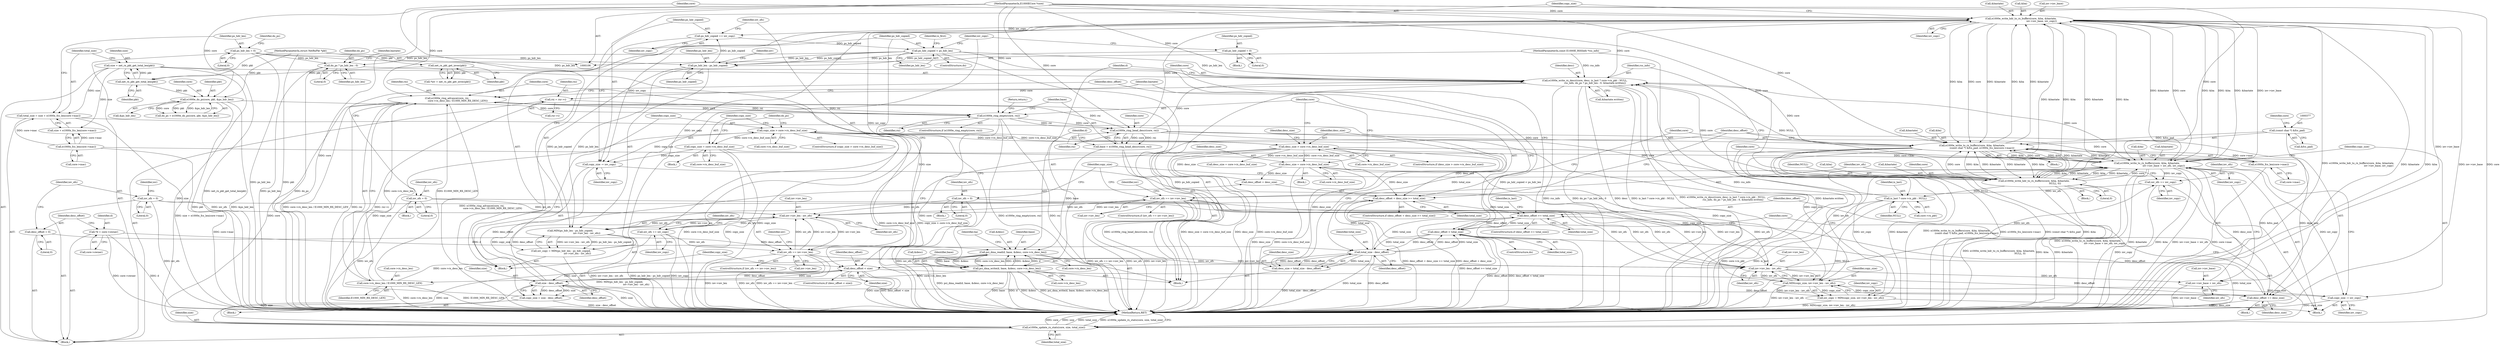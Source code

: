 digraph "0_qemu_4154c7e03fa55b4cf52509a83d50d6c09d743b77_0@API" {
"1000274" [label="(Call,e1000e_write_hdr_to_rx_buffers(core, &ba, &bastate,\n                                                      iov->iov_base, iov_copy))"];
"1000210" [label="(Call,e1000e_ring_head_descr(core, rxi))"];
"1000203" [label="(Call,e1000e_ring_empty(core, rxi))"];
"1000156" [label="(Call,e1000e_do_ps(core, pkt, &ps_hdr_len))"];
"1000107" [label="(MethodParameterIn,E1000ECore *core)"];
"1000137" [label="(Call,net_rx_pkt_get_total_len(pkt))"];
"1000132" [label="(Call,net_rx_pkt_get_iovec(pkt))"];
"1000108" [label="(MethodParameterIn,struct NetRxPkt *pkt)"];
"1000424" [label="(Call,e1000e_ring_advance(core, rxi,\n                            core->rx_desc_len / E1000_MIN_RX_DESC_LEN))"];
"1000398" [label="(Call,e1000e_write_rx_descr(core, desc, is_last ? core->rx_pkt : NULL,\n                           rss_info, do_ps ? ps_hdr_len : 0, &bastate.written))"];
"1000333" [label="(Call,e1000e_write_to_rx_buffers(core, &ba, &bastate,\n                                            iov->iov_base + iov_ofs, iov_copy))"];
"1000313" [label="(Call,e1000e_write_hdr_to_rx_buffers(core, &ba, &bastate,\n                                                       NULL, 0))"];
"1000274" [label="(Call,e1000e_write_hdr_to_rx_buffers(core, &ba, &bastate,\n                                                      iov->iov_base, iov_copy))"];
"1000370" [label="(Call,e1000e_write_to_rx_buffers(core, &ba, &bastate,\n                          (const char *) &fcs_pad, e1000x_fcs_len(core->mac)))"];
"1000376" [label="(Call,(const char *) &fcs_pad)"];
"1000380" [label="(Call,e1000x_fcs_len(core->mac))"];
"1000144" [label="(Call,e1000x_fcs_len(core->mac))"];
"1000263" [label="(Call,iov_copy = MIN(ps_hdr_len - ps_hdr_copied,\n                                           iov->iov_len - iov_ofs))"];
"1000265" [label="(Call,MIN(ps_hdr_len - ps_hdr_copied,\n                                           iov->iov_len - iov_ofs))"];
"1000266" [label="(Call,ps_hdr_len - ps_hdr_copied)"];
"1000150" [label="(Call,ps_hdr_len = 0)"];
"1000305" [label="(Call,ps_hdr_copied < ps_hdr_len)"];
"1000287" [label="(Call,ps_hdr_copied += iov_copy)"];
"1000258" [label="(Call,ps_hdr_copied = 0)"];
"1000269" [label="(Call,iov->iov_len - iov_ofs)"];
"1000294" [label="(Call,iov_ofs == iov->iov_len)"];
"1000290" [label="(Call,iov_ofs += iov_copy)"];
"1000352" [label="(Call,iov_ofs == iov->iov_len)"];
"1000348" [label="(Call,iov_ofs += iov_copy)"];
"1000328" [label="(Call,iov->iov_len - iov_ofs)"];
"1000360" [label="(Call,iov_ofs = 0)"];
"1000302" [label="(Call,iov_ofs = 0)"];
"1000126" [label="(Call,iov_ofs = 0)"];
"1000324" [label="(Call,iov_copy = MIN(copy_size, iov->iov_len - iov_ofs))"];
"1000326" [label="(Call,MIN(copy_size, iov->iov_len - iov_ofs))"];
"1000284" [label="(Call,copy_size -= iov_copy)"];
"1000240" [label="(Call,copy_size > core->rx_desc_buf_size)"];
"1000234" [label="(Call,copy_size = size - desc_offset)"];
"1000236" [label="(Call,size - desc_offset)"];
"1000227" [label="(Call,desc_offset < size)"];
"1000182" [label="(Call,total_size - desc_offset)"];
"1000140" [label="(Call,total_size = size + e1000x_fcs_len(core->mac))"];
"1000135" [label="(Call,size = net_rx_pkt_get_total_len(pkt))"];
"1000432" [label="(Call,desc_offset < total_size)"];
"1000388" [label="(Call,desc_offset >= total_size)"];
"1000384" [label="(Call,desc_offset += desc_size)"];
"1000186" [label="(Call,desc_size > core->rx_desc_buf_size)"];
"1000180" [label="(Call,desc_size = total_size - desc_offset)"];
"1000197" [label="(Call,desc_size = core->rx_desc_buf_size)"];
"1000364" [label="(Call,desc_offset + desc_size >= total_size)"];
"1000122" [label="(Call,desc_offset = 0)"];
"1000246" [label="(Call,copy_size = core->rx_desc_buf_size)"];
"1000345" [label="(Call,copy_size -= iov_copy)"];
"1000110" [label="(MethodParameterIn,const E1000E_RSSInfo *rss_info)"];
"1000427" [label="(Call,core->rx_desc_len / E1000_MIN_RX_DESC_LEN)"];
"1000416" [label="(Call,pci_dma_write(d, base, &desc, core->rx_desc_len))"];
"1000213" [label="(Call,pci_dma_read(d, base, &desc, core->rx_desc_len))"];
"1000113" [label="(Call,*d = core->owner)"];
"1000208" [label="(Call,base = e1000e_ring_head_descr(core, rxi))"];
"1000165" [label="(Call,rxi = rxr->i)"];
"1000401" [label="(Call,is_last ? core->rx_pkt : NULL)"];
"1000435" [label="(Call,e1000e_update_rx_stats(core, size, total_size))"];
"1000408" [label="(Call,do_ps ? ps_hdr_len : 0)"];
"1000339" [label="(Call,iov->iov_base + iov_ofs)"];
"1000334" [label="(Identifier,core)"];
"1000389" [label="(Identifier,desc_offset)"];
"1000264" [label="(Identifier,iov_copy)"];
"1000211" [label="(Identifier,core)"];
"1000246" [label="(Call,copy_size = core->rx_desc_buf_size)"];
"1000293" [label="(ControlStructure,if (iov_ofs == iov->iov_len))"];
"1000202" [label="(ControlStructure,if (e1000e_ring_empty(core, rxi)))"];
"1000339" [label="(Call,iov->iov_base + iov_ofs)"];
"1000436" [label="(Identifier,core)"];
"1000325" [label="(Identifier,iov_copy)"];
"1000216" [label="(Call,&desc)"];
"1000208" [label="(Call,base = e1000e_ring_head_descr(core, rxi))"];
"1000418" [label="(Identifier,base)"];
"1000333" [label="(Call,e1000e_write_to_rx_buffers(core, &ba, &bastate,\n                                            iov->iov_base + iov_ofs, iov_copy))"];
"1000132" [label="(Call,net_rx_pkt_get_iovec(pkt))"];
"1000402" [label="(Identifier,is_last)"];
"1000167" [label="(Call,rxr->i)"];
"1000263" [label="(Call,iov_copy = MIN(ps_hdr_len - ps_hdr_copied,\n                                           iov->iov_len - iov_ofs))"];
"1000431" [label="(Identifier,E1000_MIN_RX_DESC_LEN)"];
"1000324" [label="(Call,iov_copy = MIN(copy_size, iov->iov_len - iov_ofs))"];
"1000435" [label="(Call,e1000e_update_rx_stats(core, size, total_size))"];
"1000210" [label="(Call,e1000e_ring_head_descr(core, rxi))"];
"1000427" [label="(Call,core->rx_desc_len / E1000_MIN_RX_DESC_LEN)"];
"1000155" [label="(Identifier,do_ps)"];
"1000296" [label="(Call,iov->iov_len)"];
"1000371" [label="(Identifier,core)"];
"1000289" [label="(Identifier,iov_copy)"];
"1000270" [label="(Call,iov->iov_len)"];
"1000346" [label="(Identifier,copy_size)"];
"1000126" [label="(Call,iov_ofs = 0)"];
"1000390" [label="(Identifier,total_size)"];
"1000315" [label="(Call,&ba)"];
"1000378" [label="(Call,&fcs_pad)"];
"1000302" [label="(Call,iov_ofs = 0)"];
"1000284" [label="(Call,copy_size -= iov_copy)"];
"1000128" [label="(Literal,0)"];
"1000209" [label="(Identifier,base)"];
"1000124" [label="(Literal,0)"];
"1000332" [label="(Identifier,iov_ofs)"];
"1000107" [label="(MethodParameterIn,E1000ECore *core)"];
"1000138" [label="(Identifier,pkt)"];
"1000285" [label="(Identifier,copy_size)"];
"1000225" [label="(Block,)"];
"1000361" [label="(Identifier,iov_ofs)"];
"1000343" [label="(Identifier,iov_ofs)"];
"1000154" [label="(Call,do_ps = e1000e_do_ps(core, pkt, &ps_hdr_len))"];
"1000290" [label="(Call,iov_ofs += iov_copy)"];
"1000151" [label="(Identifier,ps_hdr_len)"];
"1000357" [label="(Block,)"];
"1000306" [label="(Identifier,ps_hdr_copied)"];
"1000388" [label="(Call,desc_offset >= total_size)"];
"1000193" [label="(Identifier,desc_size)"];
"1000142" [label="(Call,size + e1000x_fcs_len(core->mac))"];
"1000322" [label="(Identifier,copy_size)"];
"1000369" [label="(Block,)"];
"1000269" [label="(Call,iov->iov_len - iov_ofs)"];
"1000291" [label="(Identifier,iov_ofs)"];
"1000317" [label="(Call,&bastate)"];
"1000381" [label="(Call,core->mac)"];
"1000294" [label="(Call,iov_ofs == iov->iov_len)"];
"1000374" [label="(Call,&bastate)"];
"1000432" [label="(Call,desc_offset < total_size)"];
"1000235" [label="(Identifier,copy_size)"];
"1000387" [label="(ControlStructure,if (desc_offset >= total_size))"];
"1000368" [label="(Identifier,total_size)"];
"1000212" [label="(Identifier,rxi)"];
"1000345" [label="(Call,copy_size -= iov_copy)"];
"1000283" [label="(Identifier,iov_copy)"];
"1000398" [label="(Call,e1000e_write_rx_descr(core, desc, is_last ? core->rx_pkt : NULL,\n                           rss_info, do_ps ? ps_hdr_len : 0, &bastate.written))"];
"1000288" [label="(Identifier,ps_hdr_copied)"];
"1000401" [label="(Call,is_last ? core->rx_pkt : NULL)"];
"1000312" [label="(Block,)"];
"1000115" [label="(Call,core->owner)"];
"1000276" [label="(Call,&ba)"];
"1000226" [label="(ControlStructure,if (desc_offset < size))"];
"1000280" [label="(Call,iov->iov_base)"];
"1000186" [label="(Call,desc_size > core->rx_desc_buf_size)"];
"1000110" [label="(MethodParameterIn,const E1000E_RSSInfo *rss_info)"];
"1000352" [label="(Call,iov_ofs == iov->iov_len)"];
"1000287" [label="(Call,ps_hdr_copied += iov_copy)"];
"1000301" [label="(Identifier,iov)"];
"1000382" [label="(Identifier,core)"];
"1000370" [label="(Call,e1000e_write_to_rx_buffers(core, &ba, &bastate,\n                          (const char *) &fcs_pad, e1000x_fcs_len(core->mac)))"];
"1000354" [label="(Call,iov->iov_len)"];
"1000123" [label="(Identifier,desc_offset)"];
"1000136" [label="(Identifier,size)"];
"1000299" [label="(Block,)"];
"1000248" [label="(Call,core->rx_desc_buf_size)"];
"1000166" [label="(Identifier,rxi)"];
"1000133" [label="(Identifier,pkt)"];
"1000376" [label="(Call,(const char *) &fcs_pad)"];
"1000184" [label="(Identifier,desc_offset)"];
"1000428" [label="(Call,core->rx_desc_len)"];
"1000275" [label="(Identifier,core)"];
"1000259" [label="(Identifier,ps_hdr_copied)"];
"1000416" [label="(Call,pci_dma_write(d, base, &desc, core->rx_desc_len))"];
"1000205" [label="(Identifier,rxi)"];
"1000351" [label="(ControlStructure,if (iov_ofs == iov->iov_len))"];
"1000197" [label="(Call,desc_size = core->rx_desc_buf_size)"];
"1000108" [label="(MethodParameterIn,struct NetRxPkt *pkt)"];
"1000305" [label="(Call,ps_hdr_copied < ps_hdr_len)"];
"1000439" [label="(MethodReturn,RET)"];
"1000353" [label="(Identifier,iov_ofs)"];
"1000214" [label="(Identifier,d)"];
"1000335" [label="(Call,&ba)"];
"1000385" [label="(Identifier,desc_offset)"];
"1000314" [label="(Identifier,core)"];
"1000350" [label="(Identifier,iov_copy)"];
"1000274" [label="(Call,e1000e_write_hdr_to_rx_buffers(core, &ba, &bastate,\n                                                      iov->iov_base, iov_copy))"];
"1000267" [label="(Identifier,ps_hdr_len)"];
"1000130" [label="(Call,*iov = net_rx_pkt_get_iovec(pkt))"];
"1000183" [label="(Identifier,total_size)"];
"1000271" [label="(Identifier,iov)"];
"1000158" [label="(Identifier,pkt)"];
"1000426" [label="(Identifier,rxi)"];
"1000111" [label="(Block,)"];
"1000113" [label="(Call,*d = core->owner)"];
"1000165" [label="(Call,rxi = rxr->i)"];
"1000323" [label="(Block,)"];
"1000295" [label="(Identifier,iov_ofs)"];
"1000286" [label="(Identifier,iov_copy)"];
"1000320" [label="(Literal,0)"];
"1000412" [label="(Call,&bastate.written)"];
"1000307" [label="(Identifier,ps_hdr_len)"];
"1000159" [label="(Call,&ps_hdr_len)"];
"1000419" [label="(Call,&desc)"];
"1000266" [label="(Call,ps_hdr_len - ps_hdr_copied)"];
"1000328" [label="(Call,iov->iov_len - iov_ofs)"];
"1000156" [label="(Call,e1000e_do_ps(core, pkt, &ps_hdr_len))"];
"1000363" [label="(ControlStructure,if (desc_offset + desc_size >= total_size))"];
"1000273" [label="(Identifier,iov_ofs)"];
"1000171" [label="(Block,)"];
"1000326" [label="(Call,MIN(copy_size, iov->iov_len - iov_ofs))"];
"1000122" [label="(Call,desc_offset = 0)"];
"1000434" [label="(Identifier,total_size)"];
"1000144" [label="(Call,e1000x_fcs_len(core->mac))"];
"1000380" [label="(Call,e1000x_fcs_len(core->mac))"];
"1000247" [label="(Identifier,copy_size)"];
"1000313" [label="(Call,e1000e_write_hdr_to_rx_buffers(core, &ba, &bastate,\n                                                       NULL, 0))"];
"1000303" [label="(Identifier,iov_ofs)"];
"1000240" [label="(Call,copy_size > core->rx_desc_buf_size)"];
"1000260" [label="(Literal,0)"];
"1000292" [label="(Identifier,iov_copy)"];
"1000237" [label="(Identifier,size)"];
"1000141" [label="(Identifier,total_size)"];
"1000414" [label="(Identifier,bastate)"];
"1000150" [label="(Call,ps_hdr_len = 0)"];
"1000242" [label="(Call,core->rx_desc_buf_size)"];
"1000252" [label="(Identifier,do_ps)"];
"1000384" [label="(Call,desc_offset += desc_size)"];
"1000215" [label="(Identifier,base)"];
"1000340" [label="(Call,iov->iov_base)"];
"1000187" [label="(Identifier,desc_size)"];
"1000417" [label="(Identifier,d)"];
"1000227" [label="(Call,desc_offset < size)"];
"1000344" [label="(Identifier,iov_copy)"];
"1000191" [label="(Block,)"];
"1000372" [label="(Call,&ba)"];
"1000319" [label="(Identifier,NULL)"];
"1000152" [label="(Literal,0)"];
"1000425" [label="(Identifier,core)"];
"1000327" [label="(Identifier,copy_size)"];
"1000393" [label="(Identifier,is_last)"];
"1000348" [label="(Call,iov_ofs += iov_copy)"];
"1000204" [label="(Identifier,core)"];
"1000127" [label="(Identifier,iov_ofs)"];
"1000360" [label="(Call,iov_ofs = 0)"];
"1000239" [label="(ControlStructure,if (copy_size > core->rx_desc_buf_size))"];
"1000137" [label="(Call,net_rx_pkt_get_total_len(pkt))"];
"1000409" [label="(Identifier,do_ps)"];
"1000140" [label="(Call,total_size = size + e1000x_fcs_len(core->mac))"];
"1000347" [label="(Identifier,iov_copy)"];
"1000145" [label="(Call,core->mac)"];
"1000362" [label="(Literal,0)"];
"1000424" [label="(Call,e1000e_ring_advance(core, rxi,\n                            core->rx_desc_len / E1000_MIN_RX_DESC_LEN))"];
"1000403" [label="(Call,core->rx_pkt)"];
"1000199" [label="(Call,core->rx_desc_buf_size)"];
"1000218" [label="(Call,core->rx_desc_len)"];
"1000386" [label="(Identifier,desc_size)"];
"1000406" [label="(Identifier,NULL)"];
"1000213" [label="(Call,pci_dma_read(d, base, &desc, core->rx_desc_len))"];
"1000170" [label="(ControlStructure,do)"];
"1000175" [label="(Identifier,bastate)"];
"1000359" [label="(Identifier,iov)"];
"1000438" [label="(Identifier,total_size)"];
"1000207" [label="(Return,return;)"];
"1000265" [label="(Call,MIN(ps_hdr_len - ps_hdr_copied,\n                                           iov->iov_len - iov_ofs))"];
"1000114" [label="(Identifier,d)"];
"1000245" [label="(Block,)"];
"1000268" [label="(Identifier,ps_hdr_copied)"];
"1000349" [label="(Identifier,iov_ofs)"];
"1000408" [label="(Call,do_ps ? ps_hdr_len : 0)"];
"1000400" [label="(Identifier,desc)"];
"1000203" [label="(Call,e1000e_ring_empty(core, rxi))"];
"1000437" [label="(Identifier,size)"];
"1000258" [label="(Call,ps_hdr_copied = 0)"];
"1000230" [label="(Block,)"];
"1000262" [label="(Block,)"];
"1000364" [label="(Call,desc_offset + desc_size >= total_size)"];
"1000157" [label="(Identifier,core)"];
"1000180" [label="(Call,desc_size = total_size - desc_offset)"];
"1000256" [label="(Block,)"];
"1000399" [label="(Identifier,core)"];
"1000411" [label="(Literal,0)"];
"1000241" [label="(Identifier,copy_size)"];
"1000185" [label="(ControlStructure,if (desc_size > core->rx_desc_buf_size))"];
"1000433" [label="(Identifier,desc_offset)"];
"1000410" [label="(Identifier,ps_hdr_len)"];
"1000236" [label="(Call,size - desc_offset)"];
"1000135" [label="(Call,size = net_rx_pkt_get_total_len(pkt))"];
"1000407" [label="(Identifier,rss_info)"];
"1000181" [label="(Identifier,desc_size)"];
"1000198" [label="(Identifier,desc_size)"];
"1000304" [label="(Literal,0)"];
"1000228" [label="(Identifier,desc_offset)"];
"1000188" [label="(Call,core->rx_desc_buf_size)"];
"1000192" [label="(Call,desc_size = core->rx_desc_buf_size)"];
"1000421" [label="(Call,core->rx_desc_len)"];
"1000223" [label="(Identifier,ba)"];
"1000329" [label="(Call,iov->iov_len)"];
"1000365" [label="(Call,desc_offset + desc_size)"];
"1000278" [label="(Call,&bastate)"];
"1000261" [label="(ControlStructure,do)"];
"1000238" [label="(Identifier,desc_offset)"];
"1000131" [label="(Identifier,iov)"];
"1000234" [label="(Call,copy_size = size - desc_offset)"];
"1000182" [label="(Call,total_size - desc_offset)"];
"1000337" [label="(Call,&bastate)"];
"1000229" [label="(Identifier,size)"];
"1000309" [label="(Identifier,is_first)"];
"1000274" -> "1000262"  [label="AST: "];
"1000274" -> "1000283"  [label="CFG: "];
"1000275" -> "1000274"  [label="AST: "];
"1000276" -> "1000274"  [label="AST: "];
"1000278" -> "1000274"  [label="AST: "];
"1000280" -> "1000274"  [label="AST: "];
"1000283" -> "1000274"  [label="AST: "];
"1000285" -> "1000274"  [label="CFG: "];
"1000274" -> "1000439"  [label="DDG: iov->iov_base"];
"1000274" -> "1000439"  [label="DDG: e1000e_write_hdr_to_rx_buffers(core, &ba, &bastate,\n                                                      iov->iov_base, iov_copy)"];
"1000274" -> "1000439"  [label="DDG: &bastate"];
"1000274" -> "1000439"  [label="DDG: &ba"];
"1000210" -> "1000274"  [label="DDG: core"];
"1000107" -> "1000274"  [label="DDG: core"];
"1000313" -> "1000274"  [label="DDG: &ba"];
"1000313" -> "1000274"  [label="DDG: &bastate"];
"1000370" -> "1000274"  [label="DDG: &ba"];
"1000370" -> "1000274"  [label="DDG: &bastate"];
"1000333" -> "1000274"  [label="DDG: &ba"];
"1000333" -> "1000274"  [label="DDG: &bastate"];
"1000263" -> "1000274"  [label="DDG: iov_copy"];
"1000274" -> "1000284"  [label="DDG: iov_copy"];
"1000274" -> "1000287"  [label="DDG: iov_copy"];
"1000274" -> "1000290"  [label="DDG: iov_copy"];
"1000274" -> "1000313"  [label="DDG: &ba"];
"1000274" -> "1000313"  [label="DDG: &bastate"];
"1000274" -> "1000333"  [label="DDG: core"];
"1000274" -> "1000333"  [label="DDG: &ba"];
"1000274" -> "1000333"  [label="DDG: &bastate"];
"1000274" -> "1000333"  [label="DDG: iov->iov_base"];
"1000274" -> "1000339"  [label="DDG: iov->iov_base"];
"1000274" -> "1000370"  [label="DDG: core"];
"1000274" -> "1000370"  [label="DDG: &ba"];
"1000274" -> "1000370"  [label="DDG: &bastate"];
"1000274" -> "1000398"  [label="DDG: core"];
"1000210" -> "1000208"  [label="AST: "];
"1000210" -> "1000212"  [label="CFG: "];
"1000211" -> "1000210"  [label="AST: "];
"1000212" -> "1000210"  [label="AST: "];
"1000208" -> "1000210"  [label="CFG: "];
"1000210" -> "1000208"  [label="DDG: core"];
"1000210" -> "1000208"  [label="DDG: rxi"];
"1000203" -> "1000210"  [label="DDG: core"];
"1000203" -> "1000210"  [label="DDG: rxi"];
"1000107" -> "1000210"  [label="DDG: core"];
"1000210" -> "1000313"  [label="DDG: core"];
"1000210" -> "1000333"  [label="DDG: core"];
"1000210" -> "1000370"  [label="DDG: core"];
"1000210" -> "1000398"  [label="DDG: core"];
"1000210" -> "1000424"  [label="DDG: rxi"];
"1000203" -> "1000202"  [label="AST: "];
"1000203" -> "1000205"  [label="CFG: "];
"1000204" -> "1000203"  [label="AST: "];
"1000205" -> "1000203"  [label="AST: "];
"1000207" -> "1000203"  [label="CFG: "];
"1000209" -> "1000203"  [label="CFG: "];
"1000203" -> "1000439"  [label="DDG: e1000e_ring_empty(core, rxi)"];
"1000203" -> "1000439"  [label="DDG: rxi"];
"1000203" -> "1000439"  [label="DDG: core"];
"1000156" -> "1000203"  [label="DDG: core"];
"1000424" -> "1000203"  [label="DDG: core"];
"1000424" -> "1000203"  [label="DDG: rxi"];
"1000107" -> "1000203"  [label="DDG: core"];
"1000165" -> "1000203"  [label="DDG: rxi"];
"1000156" -> "1000154"  [label="AST: "];
"1000156" -> "1000159"  [label="CFG: "];
"1000157" -> "1000156"  [label="AST: "];
"1000158" -> "1000156"  [label="AST: "];
"1000159" -> "1000156"  [label="AST: "];
"1000154" -> "1000156"  [label="CFG: "];
"1000156" -> "1000439"  [label="DDG: &ps_hdr_len"];
"1000156" -> "1000439"  [label="DDG: pkt"];
"1000156" -> "1000154"  [label="DDG: core"];
"1000156" -> "1000154"  [label="DDG: pkt"];
"1000156" -> "1000154"  [label="DDG: &ps_hdr_len"];
"1000107" -> "1000156"  [label="DDG: core"];
"1000137" -> "1000156"  [label="DDG: pkt"];
"1000108" -> "1000156"  [label="DDG: pkt"];
"1000107" -> "1000106"  [label="AST: "];
"1000107" -> "1000439"  [label="DDG: core"];
"1000107" -> "1000313"  [label="DDG: core"];
"1000107" -> "1000333"  [label="DDG: core"];
"1000107" -> "1000370"  [label="DDG: core"];
"1000107" -> "1000398"  [label="DDG: core"];
"1000107" -> "1000424"  [label="DDG: core"];
"1000107" -> "1000435"  [label="DDG: core"];
"1000137" -> "1000135"  [label="AST: "];
"1000137" -> "1000138"  [label="CFG: "];
"1000138" -> "1000137"  [label="AST: "];
"1000135" -> "1000137"  [label="CFG: "];
"1000137" -> "1000135"  [label="DDG: pkt"];
"1000132" -> "1000137"  [label="DDG: pkt"];
"1000108" -> "1000137"  [label="DDG: pkt"];
"1000132" -> "1000130"  [label="AST: "];
"1000132" -> "1000133"  [label="CFG: "];
"1000133" -> "1000132"  [label="AST: "];
"1000130" -> "1000132"  [label="CFG: "];
"1000132" -> "1000130"  [label="DDG: pkt"];
"1000108" -> "1000132"  [label="DDG: pkt"];
"1000108" -> "1000106"  [label="AST: "];
"1000108" -> "1000439"  [label="DDG: pkt"];
"1000424" -> "1000171"  [label="AST: "];
"1000424" -> "1000427"  [label="CFG: "];
"1000425" -> "1000424"  [label="AST: "];
"1000426" -> "1000424"  [label="AST: "];
"1000427" -> "1000424"  [label="AST: "];
"1000433" -> "1000424"  [label="CFG: "];
"1000424" -> "1000439"  [label="DDG: core->rx_desc_len / E1000_MIN_RX_DESC_LEN"];
"1000424" -> "1000439"  [label="DDG: rxi"];
"1000424" -> "1000439"  [label="DDG: e1000e_ring_advance(core, rxi,\n                            core->rx_desc_len / E1000_MIN_RX_DESC_LEN)"];
"1000398" -> "1000424"  [label="DDG: core"];
"1000427" -> "1000424"  [label="DDG: core->rx_desc_len"];
"1000427" -> "1000424"  [label="DDG: E1000_MIN_RX_DESC_LEN"];
"1000424" -> "1000435"  [label="DDG: core"];
"1000398" -> "1000171"  [label="AST: "];
"1000398" -> "1000412"  [label="CFG: "];
"1000399" -> "1000398"  [label="AST: "];
"1000400" -> "1000398"  [label="AST: "];
"1000401" -> "1000398"  [label="AST: "];
"1000407" -> "1000398"  [label="AST: "];
"1000408" -> "1000398"  [label="AST: "];
"1000412" -> "1000398"  [label="AST: "];
"1000417" -> "1000398"  [label="CFG: "];
"1000398" -> "1000439"  [label="DDG: is_last ? core->rx_pkt : NULL"];
"1000398" -> "1000439"  [label="DDG: e1000e_write_rx_descr(core, desc, is_last ? core->rx_pkt : NULL,\n                           rss_info, do_ps ? ps_hdr_len : 0, &bastate.written)"];
"1000398" -> "1000439"  [label="DDG: &bastate.written"];
"1000398" -> "1000439"  [label="DDG: rss_info"];
"1000398" -> "1000439"  [label="DDG: do_ps ? ps_hdr_len : 0"];
"1000398" -> "1000439"  [label="DDG: desc"];
"1000333" -> "1000398"  [label="DDG: core"];
"1000313" -> "1000398"  [label="DDG: core"];
"1000313" -> "1000398"  [label="DDG: NULL"];
"1000370" -> "1000398"  [label="DDG: core"];
"1000110" -> "1000398"  [label="DDG: rss_info"];
"1000150" -> "1000398"  [label="DDG: ps_hdr_len"];
"1000305" -> "1000398"  [label="DDG: ps_hdr_len"];
"1000333" -> "1000323"  [label="AST: "];
"1000333" -> "1000344"  [label="CFG: "];
"1000334" -> "1000333"  [label="AST: "];
"1000335" -> "1000333"  [label="AST: "];
"1000337" -> "1000333"  [label="AST: "];
"1000339" -> "1000333"  [label="AST: "];
"1000344" -> "1000333"  [label="AST: "];
"1000346" -> "1000333"  [label="CFG: "];
"1000333" -> "1000439"  [label="DDG: iov->iov_base + iov_ofs"];
"1000333" -> "1000439"  [label="DDG: e1000e_write_to_rx_buffers(core, &ba, &bastate,\n                                            iov->iov_base + iov_ofs, iov_copy)"];
"1000333" -> "1000439"  [label="DDG: &bastate"];
"1000333" -> "1000439"  [label="DDG: &ba"];
"1000333" -> "1000313"  [label="DDG: &ba"];
"1000333" -> "1000313"  [label="DDG: &bastate"];
"1000313" -> "1000333"  [label="DDG: core"];
"1000313" -> "1000333"  [label="DDG: &ba"];
"1000313" -> "1000333"  [label="DDG: &bastate"];
"1000370" -> "1000333"  [label="DDG: &ba"];
"1000370" -> "1000333"  [label="DDG: &bastate"];
"1000328" -> "1000333"  [label="DDG: iov_ofs"];
"1000324" -> "1000333"  [label="DDG: iov_copy"];
"1000333" -> "1000345"  [label="DDG: iov_copy"];
"1000333" -> "1000348"  [label="DDG: iov_copy"];
"1000333" -> "1000370"  [label="DDG: core"];
"1000333" -> "1000370"  [label="DDG: &ba"];
"1000333" -> "1000370"  [label="DDG: &bastate"];
"1000313" -> "1000312"  [label="AST: "];
"1000313" -> "1000320"  [label="CFG: "];
"1000314" -> "1000313"  [label="AST: "];
"1000315" -> "1000313"  [label="AST: "];
"1000317" -> "1000313"  [label="AST: "];
"1000319" -> "1000313"  [label="AST: "];
"1000320" -> "1000313"  [label="AST: "];
"1000322" -> "1000313"  [label="CFG: "];
"1000313" -> "1000439"  [label="DDG: &ba"];
"1000313" -> "1000439"  [label="DDG: e1000e_write_hdr_to_rx_buffers(core, &ba, &bastate,\n                                                       NULL, 0)"];
"1000313" -> "1000439"  [label="DDG: &bastate"];
"1000370" -> "1000313"  [label="DDG: &ba"];
"1000370" -> "1000313"  [label="DDG: &bastate"];
"1000313" -> "1000370"  [label="DDG: core"];
"1000313" -> "1000370"  [label="DDG: &ba"];
"1000313" -> "1000370"  [label="DDG: &bastate"];
"1000313" -> "1000401"  [label="DDG: NULL"];
"1000370" -> "1000369"  [label="AST: "];
"1000370" -> "1000380"  [label="CFG: "];
"1000371" -> "1000370"  [label="AST: "];
"1000372" -> "1000370"  [label="AST: "];
"1000374" -> "1000370"  [label="AST: "];
"1000376" -> "1000370"  [label="AST: "];
"1000380" -> "1000370"  [label="AST: "];
"1000385" -> "1000370"  [label="CFG: "];
"1000370" -> "1000439"  [label="DDG: (const char *) &fcs_pad"];
"1000370" -> "1000439"  [label="DDG: e1000e_write_to_rx_buffers(core, &ba, &bastate,\n                          (const char *) &fcs_pad, e1000x_fcs_len(core->mac))"];
"1000370" -> "1000439"  [label="DDG: e1000x_fcs_len(core->mac)"];
"1000370" -> "1000439"  [label="DDG: &ba"];
"1000370" -> "1000439"  [label="DDG: &bastate"];
"1000376" -> "1000370"  [label="DDG: &fcs_pad"];
"1000380" -> "1000370"  [label="DDG: core->mac"];
"1000376" -> "1000378"  [label="CFG: "];
"1000377" -> "1000376"  [label="AST: "];
"1000378" -> "1000376"  [label="AST: "];
"1000382" -> "1000376"  [label="CFG: "];
"1000376" -> "1000439"  [label="DDG: &fcs_pad"];
"1000380" -> "1000381"  [label="CFG: "];
"1000381" -> "1000380"  [label="AST: "];
"1000380" -> "1000439"  [label="DDG: core->mac"];
"1000144" -> "1000380"  [label="DDG: core->mac"];
"1000144" -> "1000142"  [label="AST: "];
"1000144" -> "1000145"  [label="CFG: "];
"1000145" -> "1000144"  [label="AST: "];
"1000142" -> "1000144"  [label="CFG: "];
"1000144" -> "1000439"  [label="DDG: core->mac"];
"1000144" -> "1000140"  [label="DDG: core->mac"];
"1000144" -> "1000142"  [label="DDG: core->mac"];
"1000263" -> "1000262"  [label="AST: "];
"1000263" -> "1000265"  [label="CFG: "];
"1000264" -> "1000263"  [label="AST: "];
"1000265" -> "1000263"  [label="AST: "];
"1000275" -> "1000263"  [label="CFG: "];
"1000263" -> "1000439"  [label="DDG: MIN(ps_hdr_len - ps_hdr_copied,\n                                           iov->iov_len - iov_ofs)"];
"1000265" -> "1000263"  [label="DDG: ps_hdr_len - ps_hdr_copied"];
"1000265" -> "1000263"  [label="DDG: iov->iov_len - iov_ofs"];
"1000265" -> "1000269"  [label="CFG: "];
"1000266" -> "1000265"  [label="AST: "];
"1000269" -> "1000265"  [label="AST: "];
"1000265" -> "1000439"  [label="DDG: iov->iov_len - iov_ofs"];
"1000265" -> "1000439"  [label="DDG: ps_hdr_len - ps_hdr_copied"];
"1000266" -> "1000265"  [label="DDG: ps_hdr_len"];
"1000266" -> "1000265"  [label="DDG: ps_hdr_copied"];
"1000269" -> "1000265"  [label="DDG: iov->iov_len"];
"1000269" -> "1000265"  [label="DDG: iov_ofs"];
"1000266" -> "1000268"  [label="CFG: "];
"1000267" -> "1000266"  [label="AST: "];
"1000268" -> "1000266"  [label="AST: "];
"1000271" -> "1000266"  [label="CFG: "];
"1000150" -> "1000266"  [label="DDG: ps_hdr_len"];
"1000305" -> "1000266"  [label="DDG: ps_hdr_len"];
"1000305" -> "1000266"  [label="DDG: ps_hdr_copied"];
"1000258" -> "1000266"  [label="DDG: ps_hdr_copied"];
"1000266" -> "1000287"  [label="DDG: ps_hdr_copied"];
"1000266" -> "1000305"  [label="DDG: ps_hdr_len"];
"1000150" -> "1000111"  [label="AST: "];
"1000150" -> "1000152"  [label="CFG: "];
"1000151" -> "1000150"  [label="AST: "];
"1000152" -> "1000150"  [label="AST: "];
"1000155" -> "1000150"  [label="CFG: "];
"1000150" -> "1000439"  [label="DDG: ps_hdr_len"];
"1000150" -> "1000408"  [label="DDG: ps_hdr_len"];
"1000305" -> "1000261"  [label="AST: "];
"1000305" -> "1000307"  [label="CFG: "];
"1000306" -> "1000305"  [label="AST: "];
"1000307" -> "1000305"  [label="AST: "];
"1000264" -> "1000305"  [label="CFG: "];
"1000309" -> "1000305"  [label="CFG: "];
"1000305" -> "1000439"  [label="DDG: ps_hdr_copied < ps_hdr_len"];
"1000305" -> "1000439"  [label="DDG: ps_hdr_copied"];
"1000287" -> "1000305"  [label="DDG: ps_hdr_copied"];
"1000305" -> "1000408"  [label="DDG: ps_hdr_len"];
"1000287" -> "1000262"  [label="AST: "];
"1000287" -> "1000289"  [label="CFG: "];
"1000288" -> "1000287"  [label="AST: "];
"1000289" -> "1000287"  [label="AST: "];
"1000291" -> "1000287"  [label="CFG: "];
"1000258" -> "1000256"  [label="AST: "];
"1000258" -> "1000260"  [label="CFG: "];
"1000259" -> "1000258"  [label="AST: "];
"1000260" -> "1000258"  [label="AST: "];
"1000264" -> "1000258"  [label="CFG: "];
"1000269" -> "1000273"  [label="CFG: "];
"1000270" -> "1000269"  [label="AST: "];
"1000273" -> "1000269"  [label="AST: "];
"1000294" -> "1000269"  [label="DDG: iov->iov_len"];
"1000294" -> "1000269"  [label="DDG: iov_ofs"];
"1000352" -> "1000269"  [label="DDG: iov->iov_len"];
"1000352" -> "1000269"  [label="DDG: iov_ofs"];
"1000360" -> "1000269"  [label="DDG: iov_ofs"];
"1000302" -> "1000269"  [label="DDG: iov_ofs"];
"1000126" -> "1000269"  [label="DDG: iov_ofs"];
"1000269" -> "1000290"  [label="DDG: iov_ofs"];
"1000269" -> "1000294"  [label="DDG: iov->iov_len"];
"1000294" -> "1000293"  [label="AST: "];
"1000294" -> "1000296"  [label="CFG: "];
"1000295" -> "1000294"  [label="AST: "];
"1000296" -> "1000294"  [label="AST: "];
"1000306" -> "1000294"  [label="CFG: "];
"1000301" -> "1000294"  [label="CFG: "];
"1000294" -> "1000439"  [label="DDG: iov_ofs == iov->iov_len"];
"1000294" -> "1000439"  [label="DDG: iov->iov_len"];
"1000294" -> "1000439"  [label="DDG: iov_ofs"];
"1000290" -> "1000294"  [label="DDG: iov_ofs"];
"1000294" -> "1000328"  [label="DDG: iov->iov_len"];
"1000294" -> "1000328"  [label="DDG: iov_ofs"];
"1000290" -> "1000262"  [label="AST: "];
"1000290" -> "1000292"  [label="CFG: "];
"1000291" -> "1000290"  [label="AST: "];
"1000292" -> "1000290"  [label="AST: "];
"1000295" -> "1000290"  [label="CFG: "];
"1000290" -> "1000439"  [label="DDG: iov_copy"];
"1000352" -> "1000351"  [label="AST: "];
"1000352" -> "1000354"  [label="CFG: "];
"1000353" -> "1000352"  [label="AST: "];
"1000354" -> "1000352"  [label="AST: "];
"1000322" -> "1000352"  [label="CFG: "];
"1000359" -> "1000352"  [label="CFG: "];
"1000352" -> "1000439"  [label="DDG: iov_ofs"];
"1000352" -> "1000439"  [label="DDG: iov_ofs == iov->iov_len"];
"1000352" -> "1000439"  [label="DDG: iov->iov_len"];
"1000352" -> "1000328"  [label="DDG: iov->iov_len"];
"1000352" -> "1000328"  [label="DDG: iov_ofs"];
"1000348" -> "1000352"  [label="DDG: iov_ofs"];
"1000328" -> "1000352"  [label="DDG: iov->iov_len"];
"1000348" -> "1000323"  [label="AST: "];
"1000348" -> "1000350"  [label="CFG: "];
"1000349" -> "1000348"  [label="AST: "];
"1000350" -> "1000348"  [label="AST: "];
"1000353" -> "1000348"  [label="CFG: "];
"1000348" -> "1000439"  [label="DDG: iov_copy"];
"1000328" -> "1000348"  [label="DDG: iov_ofs"];
"1000328" -> "1000326"  [label="AST: "];
"1000328" -> "1000332"  [label="CFG: "];
"1000329" -> "1000328"  [label="AST: "];
"1000332" -> "1000328"  [label="AST: "];
"1000326" -> "1000328"  [label="CFG: "];
"1000328" -> "1000326"  [label="DDG: iov->iov_len"];
"1000328" -> "1000326"  [label="DDG: iov_ofs"];
"1000360" -> "1000328"  [label="DDG: iov_ofs"];
"1000302" -> "1000328"  [label="DDG: iov_ofs"];
"1000126" -> "1000328"  [label="DDG: iov_ofs"];
"1000328" -> "1000339"  [label="DDG: iov_ofs"];
"1000360" -> "1000357"  [label="AST: "];
"1000360" -> "1000362"  [label="CFG: "];
"1000361" -> "1000360"  [label="AST: "];
"1000362" -> "1000360"  [label="AST: "];
"1000322" -> "1000360"  [label="CFG: "];
"1000360" -> "1000439"  [label="DDG: iov_ofs"];
"1000302" -> "1000299"  [label="AST: "];
"1000302" -> "1000304"  [label="CFG: "];
"1000303" -> "1000302"  [label="AST: "];
"1000304" -> "1000302"  [label="AST: "];
"1000306" -> "1000302"  [label="CFG: "];
"1000302" -> "1000439"  [label="DDG: iov_ofs"];
"1000126" -> "1000111"  [label="AST: "];
"1000126" -> "1000128"  [label="CFG: "];
"1000127" -> "1000126"  [label="AST: "];
"1000128" -> "1000126"  [label="AST: "];
"1000131" -> "1000126"  [label="CFG: "];
"1000126" -> "1000439"  [label="DDG: iov_ofs"];
"1000324" -> "1000323"  [label="AST: "];
"1000324" -> "1000326"  [label="CFG: "];
"1000325" -> "1000324"  [label="AST: "];
"1000326" -> "1000324"  [label="AST: "];
"1000334" -> "1000324"  [label="CFG: "];
"1000324" -> "1000439"  [label="DDG: MIN(copy_size, iov->iov_len - iov_ofs)"];
"1000326" -> "1000324"  [label="DDG: copy_size"];
"1000326" -> "1000324"  [label="DDG: iov->iov_len - iov_ofs"];
"1000327" -> "1000326"  [label="AST: "];
"1000326" -> "1000439"  [label="DDG: iov->iov_len - iov_ofs"];
"1000284" -> "1000326"  [label="DDG: copy_size"];
"1000345" -> "1000326"  [label="DDG: copy_size"];
"1000240" -> "1000326"  [label="DDG: copy_size"];
"1000246" -> "1000326"  [label="DDG: copy_size"];
"1000326" -> "1000345"  [label="DDG: copy_size"];
"1000284" -> "1000262"  [label="AST: "];
"1000284" -> "1000286"  [label="CFG: "];
"1000285" -> "1000284"  [label="AST: "];
"1000286" -> "1000284"  [label="AST: "];
"1000288" -> "1000284"  [label="CFG: "];
"1000284" -> "1000439"  [label="DDG: copy_size"];
"1000240" -> "1000284"  [label="DDG: copy_size"];
"1000246" -> "1000284"  [label="DDG: copy_size"];
"1000240" -> "1000239"  [label="AST: "];
"1000240" -> "1000242"  [label="CFG: "];
"1000241" -> "1000240"  [label="AST: "];
"1000242" -> "1000240"  [label="AST: "];
"1000247" -> "1000240"  [label="CFG: "];
"1000252" -> "1000240"  [label="CFG: "];
"1000240" -> "1000439"  [label="DDG: copy_size > core->rx_desc_buf_size"];
"1000240" -> "1000439"  [label="DDG: core->rx_desc_buf_size"];
"1000240" -> "1000439"  [label="DDG: copy_size"];
"1000240" -> "1000186"  [label="DDG: core->rx_desc_buf_size"];
"1000234" -> "1000240"  [label="DDG: copy_size"];
"1000186" -> "1000240"  [label="DDG: core->rx_desc_buf_size"];
"1000240" -> "1000246"  [label="DDG: core->rx_desc_buf_size"];
"1000234" -> "1000230"  [label="AST: "];
"1000234" -> "1000236"  [label="CFG: "];
"1000235" -> "1000234"  [label="AST: "];
"1000236" -> "1000234"  [label="AST: "];
"1000241" -> "1000234"  [label="CFG: "];
"1000234" -> "1000439"  [label="DDG: size - desc_offset"];
"1000236" -> "1000234"  [label="DDG: size"];
"1000236" -> "1000234"  [label="DDG: desc_offset"];
"1000236" -> "1000238"  [label="CFG: "];
"1000237" -> "1000236"  [label="AST: "];
"1000238" -> "1000236"  [label="AST: "];
"1000236" -> "1000439"  [label="DDG: size"];
"1000236" -> "1000227"  [label="DDG: size"];
"1000227" -> "1000236"  [label="DDG: size"];
"1000227" -> "1000236"  [label="DDG: desc_offset"];
"1000236" -> "1000364"  [label="DDG: desc_offset"];
"1000236" -> "1000365"  [label="DDG: desc_offset"];
"1000236" -> "1000384"  [label="DDG: desc_offset"];
"1000236" -> "1000435"  [label="DDG: size"];
"1000227" -> "1000226"  [label="AST: "];
"1000227" -> "1000229"  [label="CFG: "];
"1000228" -> "1000227"  [label="AST: "];
"1000229" -> "1000227"  [label="AST: "];
"1000235" -> "1000227"  [label="CFG: "];
"1000385" -> "1000227"  [label="CFG: "];
"1000227" -> "1000439"  [label="DDG: desc_offset < size"];
"1000227" -> "1000439"  [label="DDG: size"];
"1000182" -> "1000227"  [label="DDG: desc_offset"];
"1000135" -> "1000227"  [label="DDG: size"];
"1000227" -> "1000384"  [label="DDG: desc_offset"];
"1000227" -> "1000435"  [label="DDG: size"];
"1000182" -> "1000180"  [label="AST: "];
"1000182" -> "1000184"  [label="CFG: "];
"1000183" -> "1000182"  [label="AST: "];
"1000184" -> "1000182"  [label="AST: "];
"1000180" -> "1000182"  [label="CFG: "];
"1000182" -> "1000439"  [label="DDG: desc_offset"];
"1000182" -> "1000439"  [label="DDG: total_size"];
"1000182" -> "1000180"  [label="DDG: total_size"];
"1000182" -> "1000180"  [label="DDG: desc_offset"];
"1000140" -> "1000182"  [label="DDG: total_size"];
"1000432" -> "1000182"  [label="DDG: total_size"];
"1000432" -> "1000182"  [label="DDG: desc_offset"];
"1000122" -> "1000182"  [label="DDG: desc_offset"];
"1000182" -> "1000364"  [label="DDG: total_size"];
"1000182" -> "1000388"  [label="DDG: total_size"];
"1000182" -> "1000432"  [label="DDG: desc_offset"];
"1000182" -> "1000432"  [label="DDG: total_size"];
"1000140" -> "1000111"  [label="AST: "];
"1000140" -> "1000142"  [label="CFG: "];
"1000141" -> "1000140"  [label="AST: "];
"1000142" -> "1000140"  [label="AST: "];
"1000151" -> "1000140"  [label="CFG: "];
"1000140" -> "1000439"  [label="DDG: size + e1000x_fcs_len(core->mac)"];
"1000135" -> "1000140"  [label="DDG: size"];
"1000135" -> "1000111"  [label="AST: "];
"1000136" -> "1000135"  [label="AST: "];
"1000141" -> "1000135"  [label="CFG: "];
"1000135" -> "1000439"  [label="DDG: net_rx_pkt_get_total_len(pkt)"];
"1000135" -> "1000142"  [label="DDG: size"];
"1000135" -> "1000435"  [label="DDG: size"];
"1000432" -> "1000170"  [label="AST: "];
"1000432" -> "1000434"  [label="CFG: "];
"1000433" -> "1000432"  [label="AST: "];
"1000434" -> "1000432"  [label="AST: "];
"1000175" -> "1000432"  [label="CFG: "];
"1000436" -> "1000432"  [label="CFG: "];
"1000432" -> "1000439"  [label="DDG: desc_offset < total_size"];
"1000432" -> "1000439"  [label="DDG: desc_offset"];
"1000388" -> "1000432"  [label="DDG: desc_offset"];
"1000388" -> "1000432"  [label="DDG: total_size"];
"1000432" -> "1000435"  [label="DDG: total_size"];
"1000388" -> "1000387"  [label="AST: "];
"1000388" -> "1000390"  [label="CFG: "];
"1000389" -> "1000388"  [label="AST: "];
"1000390" -> "1000388"  [label="AST: "];
"1000393" -> "1000388"  [label="CFG: "];
"1000399" -> "1000388"  [label="CFG: "];
"1000388" -> "1000439"  [label="DDG: desc_offset >= total_size"];
"1000384" -> "1000388"  [label="DDG: desc_offset"];
"1000364" -> "1000388"  [label="DDG: total_size"];
"1000384" -> "1000225"  [label="AST: "];
"1000384" -> "1000386"  [label="CFG: "];
"1000385" -> "1000384"  [label="AST: "];
"1000386" -> "1000384"  [label="AST: "];
"1000389" -> "1000384"  [label="CFG: "];
"1000384" -> "1000439"  [label="DDG: desc_size"];
"1000186" -> "1000384"  [label="DDG: desc_size"];
"1000197" -> "1000384"  [label="DDG: desc_size"];
"1000186" -> "1000185"  [label="AST: "];
"1000186" -> "1000188"  [label="CFG: "];
"1000187" -> "1000186"  [label="AST: "];
"1000188" -> "1000186"  [label="AST: "];
"1000193" -> "1000186"  [label="CFG: "];
"1000204" -> "1000186"  [label="CFG: "];
"1000186" -> "1000439"  [label="DDG: core->rx_desc_buf_size"];
"1000186" -> "1000439"  [label="DDG: desc_size > core->rx_desc_buf_size"];
"1000186" -> "1000439"  [label="DDG: desc_size"];
"1000180" -> "1000186"  [label="DDG: desc_size"];
"1000186" -> "1000192"  [label="DDG: core->rx_desc_buf_size"];
"1000186" -> "1000197"  [label="DDG: core->rx_desc_buf_size"];
"1000186" -> "1000364"  [label="DDG: desc_size"];
"1000186" -> "1000365"  [label="DDG: desc_size"];
"1000180" -> "1000171"  [label="AST: "];
"1000181" -> "1000180"  [label="AST: "];
"1000187" -> "1000180"  [label="CFG: "];
"1000180" -> "1000439"  [label="DDG: total_size - desc_offset"];
"1000197" -> "1000191"  [label="AST: "];
"1000197" -> "1000199"  [label="CFG: "];
"1000198" -> "1000197"  [label="AST: "];
"1000199" -> "1000197"  [label="AST: "];
"1000204" -> "1000197"  [label="CFG: "];
"1000197" -> "1000439"  [label="DDG: core->rx_desc_buf_size"];
"1000197" -> "1000439"  [label="DDG: desc_size"];
"1000197" -> "1000364"  [label="DDG: desc_size"];
"1000197" -> "1000365"  [label="DDG: desc_size"];
"1000364" -> "1000363"  [label="AST: "];
"1000364" -> "1000368"  [label="CFG: "];
"1000365" -> "1000364"  [label="AST: "];
"1000368" -> "1000364"  [label="AST: "];
"1000371" -> "1000364"  [label="CFG: "];
"1000385" -> "1000364"  [label="CFG: "];
"1000364" -> "1000439"  [label="DDG: desc_offset + desc_size"];
"1000364" -> "1000439"  [label="DDG: desc_offset + desc_size >= total_size"];
"1000122" -> "1000111"  [label="AST: "];
"1000122" -> "1000124"  [label="CFG: "];
"1000123" -> "1000122"  [label="AST: "];
"1000124" -> "1000122"  [label="AST: "];
"1000127" -> "1000122"  [label="CFG: "];
"1000246" -> "1000245"  [label="AST: "];
"1000246" -> "1000248"  [label="CFG: "];
"1000247" -> "1000246"  [label="AST: "];
"1000248" -> "1000246"  [label="AST: "];
"1000252" -> "1000246"  [label="CFG: "];
"1000246" -> "1000439"  [label="DDG: core->rx_desc_buf_size"];
"1000246" -> "1000439"  [label="DDG: copy_size"];
"1000345" -> "1000323"  [label="AST: "];
"1000345" -> "1000347"  [label="CFG: "];
"1000346" -> "1000345"  [label="AST: "];
"1000347" -> "1000345"  [label="AST: "];
"1000349" -> "1000345"  [label="CFG: "];
"1000345" -> "1000439"  [label="DDG: copy_size"];
"1000110" -> "1000106"  [label="AST: "];
"1000110" -> "1000439"  [label="DDG: rss_info"];
"1000427" -> "1000431"  [label="CFG: "];
"1000428" -> "1000427"  [label="AST: "];
"1000431" -> "1000427"  [label="AST: "];
"1000427" -> "1000439"  [label="DDG: core->rx_desc_len"];
"1000427" -> "1000439"  [label="DDG: E1000_MIN_RX_DESC_LEN"];
"1000427" -> "1000213"  [label="DDG: core->rx_desc_len"];
"1000416" -> "1000427"  [label="DDG: core->rx_desc_len"];
"1000416" -> "1000171"  [label="AST: "];
"1000416" -> "1000421"  [label="CFG: "];
"1000417" -> "1000416"  [label="AST: "];
"1000418" -> "1000416"  [label="AST: "];
"1000419" -> "1000416"  [label="AST: "];
"1000421" -> "1000416"  [label="AST: "];
"1000425" -> "1000416"  [label="CFG: "];
"1000416" -> "1000439"  [label="DDG: pci_dma_write(d, base, &desc, core->rx_desc_len)"];
"1000416" -> "1000439"  [label="DDG: base"];
"1000416" -> "1000439"  [label="DDG: d"];
"1000416" -> "1000439"  [label="DDG: &desc"];
"1000416" -> "1000213"  [label="DDG: d"];
"1000416" -> "1000213"  [label="DDG: &desc"];
"1000213" -> "1000416"  [label="DDG: d"];
"1000213" -> "1000416"  [label="DDG: base"];
"1000213" -> "1000416"  [label="DDG: &desc"];
"1000213" -> "1000416"  [label="DDG: core->rx_desc_len"];
"1000213" -> "1000171"  [label="AST: "];
"1000213" -> "1000218"  [label="CFG: "];
"1000214" -> "1000213"  [label="AST: "];
"1000215" -> "1000213"  [label="AST: "];
"1000216" -> "1000213"  [label="AST: "];
"1000218" -> "1000213"  [label="AST: "];
"1000223" -> "1000213"  [label="CFG: "];
"1000213" -> "1000439"  [label="DDG: pci_dma_read(d, base, &desc, core->rx_desc_len)"];
"1000113" -> "1000213"  [label="DDG: d"];
"1000208" -> "1000213"  [label="DDG: base"];
"1000113" -> "1000111"  [label="AST: "];
"1000113" -> "1000115"  [label="CFG: "];
"1000114" -> "1000113"  [label="AST: "];
"1000115" -> "1000113"  [label="AST: "];
"1000123" -> "1000113"  [label="CFG: "];
"1000113" -> "1000439"  [label="DDG: d"];
"1000113" -> "1000439"  [label="DDG: core->owner"];
"1000208" -> "1000171"  [label="AST: "];
"1000209" -> "1000208"  [label="AST: "];
"1000214" -> "1000208"  [label="CFG: "];
"1000208" -> "1000439"  [label="DDG: e1000e_ring_head_descr(core, rxi)"];
"1000165" -> "1000111"  [label="AST: "];
"1000165" -> "1000167"  [label="CFG: "];
"1000166" -> "1000165"  [label="AST: "];
"1000167" -> "1000165"  [label="AST: "];
"1000175" -> "1000165"  [label="CFG: "];
"1000165" -> "1000439"  [label="DDG: rxr->i"];
"1000401" -> "1000403"  [label="CFG: "];
"1000401" -> "1000406"  [label="CFG: "];
"1000402" -> "1000401"  [label="AST: "];
"1000403" -> "1000401"  [label="AST: "];
"1000406" -> "1000401"  [label="AST: "];
"1000407" -> "1000401"  [label="CFG: "];
"1000401" -> "1000439"  [label="DDG: is_last"];
"1000401" -> "1000439"  [label="DDG: core->rx_pkt"];
"1000401" -> "1000439"  [label="DDG: NULL"];
"1000435" -> "1000111"  [label="AST: "];
"1000435" -> "1000438"  [label="CFG: "];
"1000436" -> "1000435"  [label="AST: "];
"1000437" -> "1000435"  [label="AST: "];
"1000438" -> "1000435"  [label="AST: "];
"1000439" -> "1000435"  [label="CFG: "];
"1000435" -> "1000439"  [label="DDG: core"];
"1000435" -> "1000439"  [label="DDG: size"];
"1000435" -> "1000439"  [label="DDG: total_size"];
"1000435" -> "1000439"  [label="DDG: e1000e_update_rx_stats(core, size, total_size)"];
"1000408" -> "1000410"  [label="CFG: "];
"1000408" -> "1000411"  [label="CFG: "];
"1000409" -> "1000408"  [label="AST: "];
"1000410" -> "1000408"  [label="AST: "];
"1000411" -> "1000408"  [label="AST: "];
"1000414" -> "1000408"  [label="CFG: "];
"1000408" -> "1000439"  [label="DDG: do_ps"];
"1000408" -> "1000439"  [label="DDG: ps_hdr_len"];
"1000339" -> "1000343"  [label="CFG: "];
"1000340" -> "1000339"  [label="AST: "];
"1000343" -> "1000339"  [label="AST: "];
"1000344" -> "1000339"  [label="CFG: "];
"1000339" -> "1000439"  [label="DDG: iov->iov_base"];
}
